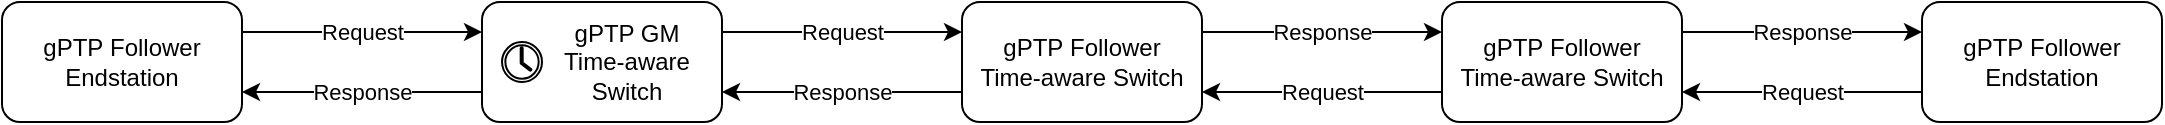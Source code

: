 <mxfile version="25.0.2">
  <diagram id="6gnA3jqjy0JYR7q9POcY" name="Page-1">
    <mxGraphModel dx="901" dy="617" grid="1" gridSize="10" guides="1" tooltips="1" connect="1" arrows="1" fold="1" page="1" pageScale="1" pageWidth="827" pageHeight="1169" math="0" shadow="0">
      <root>
        <mxCell id="0" />
        <mxCell id="1" parent="0" />
        <mxCell id="GvNWRyxPNGRTKHPqQMS5-16" value="Request" style="edgeStyle=orthogonalEdgeStyle;rounded=0;orthogonalLoop=1;jettySize=auto;html=1;exitX=1;exitY=0.25;exitDx=0;exitDy=0;entryX=0;entryY=0.25;entryDx=0;entryDy=0;" edge="1" parent="1" source="3" target="2">
          <mxGeometry relative="1" as="geometry" />
        </mxCell>
        <mxCell id="3" value="gPTP&amp;nbsp;Follower&lt;div&gt;Endstation&lt;/div&gt;" style="rounded=1;whiteSpace=wrap;html=1;" parent="1" vertex="1">
          <mxGeometry width="120" height="60" as="geometry" />
        </mxCell>
        <mxCell id="13" value="" style="group;spacingLeft=0;" parent="1" vertex="1" connectable="0">
          <mxGeometry x="240" width="120" height="60" as="geometry" />
        </mxCell>
        <mxCell id="2" value="gPTP GM&lt;div&gt;&lt;div style=&quot;&quot;&gt;&lt;span style=&quot;background-color: initial;&quot;&gt;Time-aware&lt;/span&gt;&lt;/div&gt;&lt;div&gt;&lt;span style=&quot;background-color: initial;&quot;&gt;Switch&lt;/span&gt;&lt;br&gt;&lt;/div&gt;&lt;/div&gt;" style="rounded=1;whiteSpace=wrap;html=1;align=center;spacingLeft=25;" parent="13" vertex="1">
          <mxGeometry width="120" height="60" as="geometry" />
        </mxCell>
        <mxCell id="12" value="" style="sketch=0;pointerEvents=1;shadow=0;dashed=0;html=1;labelPosition=center;verticalLabelPosition=bottom;verticalAlign=top;outlineConnect=0;align=center;shape=mxgraph.office.concepts.clock;aspect=fixed;" parent="13" vertex="1">
          <mxGeometry x="10" y="20" width="20" height="20" as="geometry" />
        </mxCell>
        <mxCell id="GvNWRyxPNGRTKHPqQMS5-19" value="Response" style="edgeStyle=orthogonalEdgeStyle;rounded=0;orthogonalLoop=1;jettySize=auto;html=1;exitX=0;exitY=0.75;exitDx=0;exitDy=0;entryX=1;entryY=0.75;entryDx=0;entryDy=0;" edge="1" parent="1" source="GvNWRyxPNGRTKHPqQMS5-13" target="2">
          <mxGeometry relative="1" as="geometry">
            <mxPoint as="offset" />
          </mxGeometry>
        </mxCell>
        <mxCell id="GvNWRyxPNGRTKHPqQMS5-20" value="Response" style="edgeStyle=orthogonalEdgeStyle;rounded=0;orthogonalLoop=1;jettySize=auto;html=1;exitX=1;exitY=0.25;exitDx=0;exitDy=0;entryX=0;entryY=0.25;entryDx=0;entryDy=0;" edge="1" parent="1" source="GvNWRyxPNGRTKHPqQMS5-13" target="GvNWRyxPNGRTKHPqQMS5-14">
          <mxGeometry relative="1" as="geometry" />
        </mxCell>
        <mxCell id="GvNWRyxPNGRTKHPqQMS5-13" value="gPTP&amp;nbsp;Follower&lt;div&gt;Time-aware Switch&lt;/div&gt;" style="rounded=1;whiteSpace=wrap;html=1;" vertex="1" parent="1">
          <mxGeometry x="480" width="120" height="60" as="geometry" />
        </mxCell>
        <mxCell id="GvNWRyxPNGRTKHPqQMS5-21" value="Request" style="edgeStyle=orthogonalEdgeStyle;rounded=0;orthogonalLoop=1;jettySize=auto;html=1;exitX=0;exitY=0.75;exitDx=0;exitDy=0;entryX=1;entryY=0.75;entryDx=0;entryDy=0;" edge="1" parent="1" source="GvNWRyxPNGRTKHPqQMS5-14" target="GvNWRyxPNGRTKHPqQMS5-13">
          <mxGeometry relative="1" as="geometry" />
        </mxCell>
        <mxCell id="GvNWRyxPNGRTKHPqQMS5-22" value="Response" style="edgeStyle=orthogonalEdgeStyle;rounded=0;orthogonalLoop=1;jettySize=auto;html=1;exitX=1;exitY=0.25;exitDx=0;exitDy=0;entryX=0;entryY=0.25;entryDx=0;entryDy=0;" edge="1" parent="1" source="GvNWRyxPNGRTKHPqQMS5-14" target="GvNWRyxPNGRTKHPqQMS5-15">
          <mxGeometry relative="1" as="geometry" />
        </mxCell>
        <mxCell id="GvNWRyxPNGRTKHPqQMS5-14" value="gPTP&amp;nbsp;Follower&lt;div&gt;Time-aware Switch&lt;/div&gt;" style="rounded=1;whiteSpace=wrap;html=1;" vertex="1" parent="1">
          <mxGeometry x="720" width="120" height="60" as="geometry" />
        </mxCell>
        <mxCell id="GvNWRyxPNGRTKHPqQMS5-23" value="Request" style="edgeStyle=orthogonalEdgeStyle;rounded=0;orthogonalLoop=1;jettySize=auto;html=1;exitX=0;exitY=0.75;exitDx=0;exitDy=0;entryX=1;entryY=0.75;entryDx=0;entryDy=0;" edge="1" parent="1" source="GvNWRyxPNGRTKHPqQMS5-15" target="GvNWRyxPNGRTKHPqQMS5-14">
          <mxGeometry relative="1" as="geometry" />
        </mxCell>
        <mxCell id="GvNWRyxPNGRTKHPqQMS5-15" value="gPTP&amp;nbsp;Follower&lt;div&gt;Endstation&lt;/div&gt;" style="rounded=1;whiteSpace=wrap;html=1;" vertex="1" parent="1">
          <mxGeometry x="960" width="120" height="60" as="geometry" />
        </mxCell>
        <mxCell id="GvNWRyxPNGRTKHPqQMS5-17" value="Response" style="edgeStyle=orthogonalEdgeStyle;rounded=0;orthogonalLoop=1;jettySize=auto;html=1;exitX=0;exitY=0.75;exitDx=0;exitDy=0;entryX=1;entryY=0.75;entryDx=0;entryDy=0;" edge="1" parent="1" source="2" target="3">
          <mxGeometry relative="1" as="geometry" />
        </mxCell>
        <mxCell id="GvNWRyxPNGRTKHPqQMS5-18" value="Request" style="edgeStyle=orthogonalEdgeStyle;rounded=0;orthogonalLoop=1;jettySize=auto;html=1;exitX=1;exitY=0.25;exitDx=0;exitDy=0;entryX=0;entryY=0.25;entryDx=0;entryDy=0;" edge="1" parent="1" source="2" target="GvNWRyxPNGRTKHPqQMS5-13">
          <mxGeometry relative="1" as="geometry" />
        </mxCell>
      </root>
    </mxGraphModel>
  </diagram>
</mxfile>
